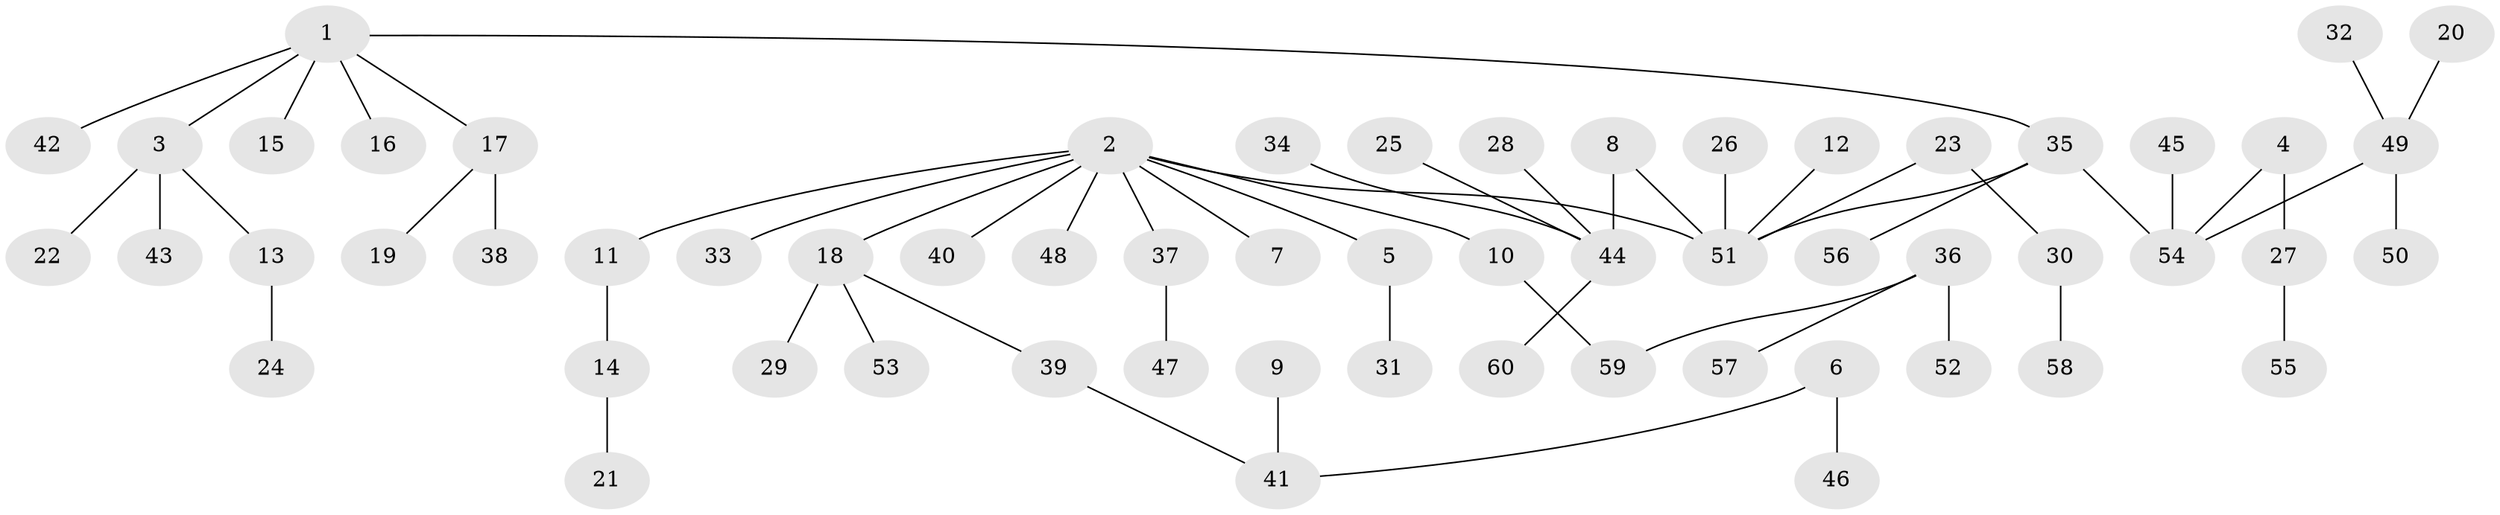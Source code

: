 // original degree distribution, {9: 0.008333333333333333, 7: 0.008333333333333333, 5: 0.05, 6: 0.008333333333333333, 4: 0.03333333333333333, 2: 0.3416666666666667, 3: 0.09166666666666666, 1: 0.4583333333333333}
// Generated by graph-tools (version 1.1) at 2025/50/03/09/25 03:50:21]
// undirected, 60 vertices, 59 edges
graph export_dot {
graph [start="1"]
  node [color=gray90,style=filled];
  1;
  2;
  3;
  4;
  5;
  6;
  7;
  8;
  9;
  10;
  11;
  12;
  13;
  14;
  15;
  16;
  17;
  18;
  19;
  20;
  21;
  22;
  23;
  24;
  25;
  26;
  27;
  28;
  29;
  30;
  31;
  32;
  33;
  34;
  35;
  36;
  37;
  38;
  39;
  40;
  41;
  42;
  43;
  44;
  45;
  46;
  47;
  48;
  49;
  50;
  51;
  52;
  53;
  54;
  55;
  56;
  57;
  58;
  59;
  60;
  1 -- 3 [weight=1.0];
  1 -- 15 [weight=1.0];
  1 -- 16 [weight=1.0];
  1 -- 17 [weight=1.0];
  1 -- 35 [weight=1.0];
  1 -- 42 [weight=1.0];
  2 -- 5 [weight=1.0];
  2 -- 7 [weight=1.0];
  2 -- 10 [weight=1.0];
  2 -- 11 [weight=1.0];
  2 -- 18 [weight=1.0];
  2 -- 33 [weight=1.0];
  2 -- 37 [weight=1.0];
  2 -- 40 [weight=1.0];
  2 -- 48 [weight=1.0];
  2 -- 51 [weight=1.0];
  3 -- 13 [weight=1.0];
  3 -- 22 [weight=1.0];
  3 -- 43 [weight=1.0];
  4 -- 27 [weight=1.0];
  4 -- 54 [weight=1.0];
  5 -- 31 [weight=1.0];
  6 -- 41 [weight=1.0];
  6 -- 46 [weight=1.0];
  8 -- 44 [weight=1.0];
  8 -- 51 [weight=1.0];
  9 -- 41 [weight=1.0];
  10 -- 59 [weight=1.0];
  11 -- 14 [weight=1.0];
  12 -- 51 [weight=1.0];
  13 -- 24 [weight=1.0];
  14 -- 21 [weight=1.0];
  17 -- 19 [weight=1.0];
  17 -- 38 [weight=1.0];
  18 -- 29 [weight=1.0];
  18 -- 39 [weight=1.0];
  18 -- 53 [weight=1.0];
  20 -- 49 [weight=1.0];
  23 -- 30 [weight=1.0];
  23 -- 51 [weight=1.0];
  25 -- 44 [weight=1.0];
  26 -- 51 [weight=1.0];
  27 -- 55 [weight=1.0];
  28 -- 44 [weight=1.0];
  30 -- 58 [weight=1.0];
  32 -- 49 [weight=1.0];
  34 -- 44 [weight=1.0];
  35 -- 51 [weight=1.0];
  35 -- 54 [weight=1.0];
  35 -- 56 [weight=1.0];
  36 -- 52 [weight=1.0];
  36 -- 57 [weight=1.0];
  36 -- 59 [weight=1.0];
  37 -- 47 [weight=1.0];
  39 -- 41 [weight=1.0];
  44 -- 60 [weight=1.0];
  45 -- 54 [weight=1.0];
  49 -- 50 [weight=1.0];
  49 -- 54 [weight=1.0];
}
